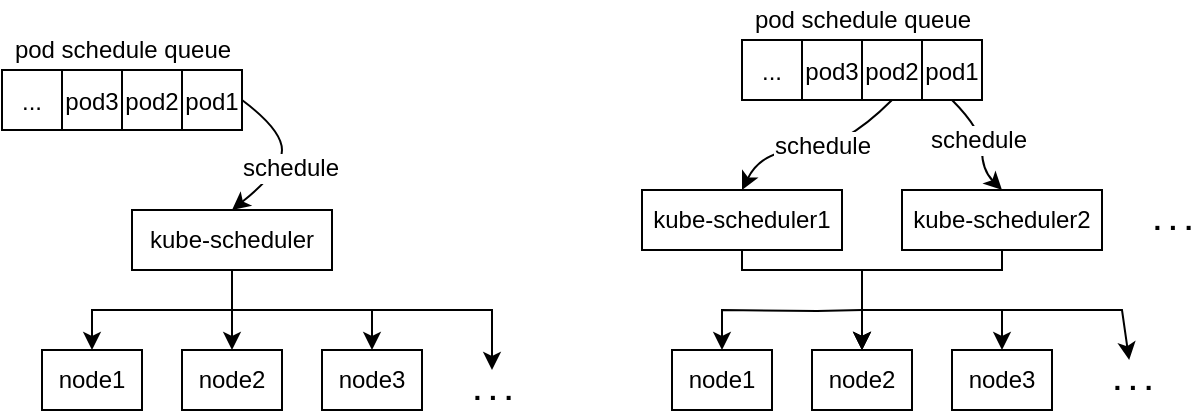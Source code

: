 <mxfile version="17.4.6" type="github">
  <diagram id="fLfctS0Doj3L_qTz2Ks7" name="Page-1">
    <mxGraphModel dx="920" dy="558" grid="1" gridSize="10" guides="1" tooltips="1" connect="1" arrows="1" fold="1" page="1" pageScale="1" pageWidth="850" pageHeight="1100" math="0" shadow="0">
      <root>
        <mxCell id="0" />
        <mxCell id="1" parent="0" />
        <mxCell id="vcUPHgAugXP2XcLCQMwa-22" style="edgeStyle=orthogonalEdgeStyle;rounded=0;orthogonalLoop=1;jettySize=auto;html=1;fontSize=12;" edge="1" parent="1" source="vcUPHgAugXP2XcLCQMwa-1" target="vcUPHgAugXP2XcLCQMwa-3">
          <mxGeometry relative="1" as="geometry" />
        </mxCell>
        <mxCell id="vcUPHgAugXP2XcLCQMwa-23" style="edgeStyle=orthogonalEdgeStyle;rounded=0;orthogonalLoop=1;jettySize=auto;html=1;fontSize=12;" edge="1" parent="1" source="vcUPHgAugXP2XcLCQMwa-1" target="vcUPHgAugXP2XcLCQMwa-4">
          <mxGeometry relative="1" as="geometry" />
        </mxCell>
        <mxCell id="vcUPHgAugXP2XcLCQMwa-24" style="edgeStyle=orthogonalEdgeStyle;rounded=0;orthogonalLoop=1;jettySize=auto;html=1;fontSize=12;" edge="1" parent="1" source="vcUPHgAugXP2XcLCQMwa-1" target="vcUPHgAugXP2XcLCQMwa-5">
          <mxGeometry relative="1" as="geometry" />
        </mxCell>
        <mxCell id="vcUPHgAugXP2XcLCQMwa-25" style="edgeStyle=orthogonalEdgeStyle;rounded=0;orthogonalLoop=1;jettySize=auto;html=1;fontSize=12;" edge="1" parent="1" source="vcUPHgAugXP2XcLCQMwa-1" target="vcUPHgAugXP2XcLCQMwa-6">
          <mxGeometry relative="1" as="geometry">
            <Array as="points">
              <mxPoint x="125" y="250" />
              <mxPoint x="255" y="250" />
            </Array>
          </mxGeometry>
        </mxCell>
        <mxCell id="vcUPHgAugXP2XcLCQMwa-1" value="kube-scheduler" style="rounded=0;whiteSpace=wrap;html=1;" vertex="1" parent="1">
          <mxGeometry x="75" y="200" width="100" height="30" as="geometry" />
        </mxCell>
        <mxCell id="vcUPHgAugXP2XcLCQMwa-3" value="node1" style="rounded=0;whiteSpace=wrap;html=1;" vertex="1" parent="1">
          <mxGeometry x="30" y="270" width="50" height="30" as="geometry" />
        </mxCell>
        <mxCell id="vcUPHgAugXP2XcLCQMwa-4" value="node2" style="rounded=0;whiteSpace=wrap;html=1;" vertex="1" parent="1">
          <mxGeometry x="100" y="270" width="50" height="30" as="geometry" />
        </mxCell>
        <mxCell id="vcUPHgAugXP2XcLCQMwa-5" value="node3" style="rounded=0;whiteSpace=wrap;html=1;" vertex="1" parent="1">
          <mxGeometry x="170" y="270" width="50" height="30" as="geometry" />
        </mxCell>
        <mxCell id="vcUPHgAugXP2XcLCQMwa-6" value="&lt;b&gt;&lt;font style=&quot;font-size: 14px&quot;&gt;. . .&lt;/font&gt;&lt;/b&gt;" style="text;html=1;align=center;verticalAlign=middle;resizable=0;points=[];autosize=1;strokeColor=none;fillColor=none;" vertex="1" parent="1">
          <mxGeometry x="240" y="280" width="30" height="20" as="geometry" />
        </mxCell>
        <mxCell id="vcUPHgAugXP2XcLCQMwa-7" value="&lt;font style=&quot;font-size: 12px&quot;&gt;pod3&lt;/font&gt;" style="rounded=0;whiteSpace=wrap;html=1;fontSize=14;" vertex="1" parent="1">
          <mxGeometry x="40" y="130" width="30" height="30" as="geometry" />
        </mxCell>
        <mxCell id="vcUPHgAugXP2XcLCQMwa-9" value="&lt;font style=&quot;font-size: 12px&quot;&gt;pod2&lt;/font&gt;" style="rounded=0;whiteSpace=wrap;html=1;fontSize=14;" vertex="1" parent="1">
          <mxGeometry x="70" y="130" width="30" height="30" as="geometry" />
        </mxCell>
        <mxCell id="vcUPHgAugXP2XcLCQMwa-10" value="&lt;font style=&quot;font-size: 12px&quot;&gt;pod1&lt;/font&gt;" style="rounded=0;whiteSpace=wrap;html=1;fontSize=14;" vertex="1" parent="1">
          <mxGeometry x="100" y="130" width="30" height="30" as="geometry" />
        </mxCell>
        <mxCell id="vcUPHgAugXP2XcLCQMwa-11" value="&lt;span style=&quot;font-size: 12px&quot;&gt;...&lt;/span&gt;" style="rounded=0;whiteSpace=wrap;html=1;fontSize=14;" vertex="1" parent="1">
          <mxGeometry x="10" y="130" width="30" height="30" as="geometry" />
        </mxCell>
        <mxCell id="vcUPHgAugXP2XcLCQMwa-12" value="pod schedule queue" style="text;html=1;align=center;verticalAlign=middle;resizable=0;points=[];autosize=1;strokeColor=none;fillColor=none;fontSize=12;" vertex="1" parent="1">
          <mxGeometry x="10" y="110" width="120" height="20" as="geometry" />
        </mxCell>
        <mxCell id="vcUPHgAugXP2XcLCQMwa-13" value="" style="curved=1;endArrow=classic;html=1;rounded=0;fontSize=12;exitX=1;exitY=0.5;exitDx=0;exitDy=0;entryX=0.5;entryY=0;entryDx=0;entryDy=0;" edge="1" parent="1" source="vcUPHgAugXP2XcLCQMwa-10" target="vcUPHgAugXP2XcLCQMwa-1">
          <mxGeometry width="50" height="50" relative="1" as="geometry">
            <mxPoint x="180" y="230" as="sourcePoint" />
            <mxPoint x="230" y="180" as="targetPoint" />
            <Array as="points">
              <mxPoint x="150" y="160" />
              <mxPoint x="150" y="180" />
            </Array>
          </mxGeometry>
        </mxCell>
        <mxCell id="vcUPHgAugXP2XcLCQMwa-14" value="schedule" style="edgeLabel;html=1;align=center;verticalAlign=middle;resizable=0;points=[];fontSize=12;" vertex="1" connectable="0" parent="vcUPHgAugXP2XcLCQMwa-13">
          <mxGeometry x="0.175" y="-1" relative="1" as="geometry">
            <mxPoint x="4" as="offset" />
          </mxGeometry>
        </mxCell>
        <mxCell id="vcUPHgAugXP2XcLCQMwa-26" value="&lt;font style=&quot;font-size: 12px&quot;&gt;pod3&lt;/font&gt;" style="rounded=0;whiteSpace=wrap;html=1;fontSize=14;" vertex="1" parent="1">
          <mxGeometry x="410" y="115" width="30" height="30" as="geometry" />
        </mxCell>
        <mxCell id="vcUPHgAugXP2XcLCQMwa-27" value="&lt;font style=&quot;font-size: 12px&quot;&gt;pod2&lt;/font&gt;" style="rounded=0;whiteSpace=wrap;html=1;fontSize=14;" vertex="1" parent="1">
          <mxGeometry x="440" y="115" width="30" height="30" as="geometry" />
        </mxCell>
        <mxCell id="vcUPHgAugXP2XcLCQMwa-28" value="&lt;font style=&quot;font-size: 12px&quot;&gt;pod1&lt;/font&gt;" style="rounded=0;whiteSpace=wrap;html=1;fontSize=14;" vertex="1" parent="1">
          <mxGeometry x="470" y="115" width="30" height="30" as="geometry" />
        </mxCell>
        <mxCell id="vcUPHgAugXP2XcLCQMwa-29" value="&lt;span style=&quot;font-size: 12px&quot;&gt;...&lt;/span&gt;" style="rounded=0;whiteSpace=wrap;html=1;fontSize=14;" vertex="1" parent="1">
          <mxGeometry x="380" y="115" width="30" height="30" as="geometry" />
        </mxCell>
        <mxCell id="vcUPHgAugXP2XcLCQMwa-30" value="pod schedule queue" style="text;html=1;align=center;verticalAlign=middle;resizable=0;points=[];autosize=1;strokeColor=none;fillColor=none;fontSize=12;" vertex="1" parent="1">
          <mxGeometry x="380" y="95" width="120" height="20" as="geometry" />
        </mxCell>
        <mxCell id="vcUPHgAugXP2XcLCQMwa-46" style="edgeStyle=orthogonalEdgeStyle;rounded=0;orthogonalLoop=1;jettySize=auto;html=1;fontSize=12;" edge="1" parent="1" target="vcUPHgAugXP2XcLCQMwa-42">
          <mxGeometry relative="1" as="geometry">
            <mxPoint x="440" y="250" as="sourcePoint" />
          </mxGeometry>
        </mxCell>
        <mxCell id="vcUPHgAugXP2XcLCQMwa-49" style="edgeStyle=orthogonalEdgeStyle;rounded=0;orthogonalLoop=1;jettySize=auto;html=1;fontSize=12;entryX=0.5;entryY=0;entryDx=0;entryDy=0;" edge="1" parent="1" source="vcUPHgAugXP2XcLCQMwa-31" target="vcUPHgAugXP2XcLCQMwa-43">
          <mxGeometry relative="1" as="geometry">
            <mxPoint x="440" y="250" as="targetPoint" />
            <Array as="points">
              <mxPoint x="380" y="230" />
              <mxPoint x="440" y="230" />
            </Array>
          </mxGeometry>
        </mxCell>
        <mxCell id="vcUPHgAugXP2XcLCQMwa-31" value="kube-scheduler1" style="rounded=0;whiteSpace=wrap;html=1;" vertex="1" parent="1">
          <mxGeometry x="330" y="190" width="100" height="30" as="geometry" />
        </mxCell>
        <mxCell id="vcUPHgAugXP2XcLCQMwa-50" style="edgeStyle=orthogonalEdgeStyle;rounded=0;orthogonalLoop=1;jettySize=auto;html=1;fontSize=12;" edge="1" parent="1" source="vcUPHgAugXP2XcLCQMwa-32">
          <mxGeometry relative="1" as="geometry">
            <mxPoint x="440" y="270" as="targetPoint" />
            <Array as="points">
              <mxPoint x="510" y="230" />
              <mxPoint x="440" y="230" />
            </Array>
          </mxGeometry>
        </mxCell>
        <mxCell id="vcUPHgAugXP2XcLCQMwa-32" value="kube-scheduler2" style="rounded=0;whiteSpace=wrap;html=1;" vertex="1" parent="1">
          <mxGeometry x="460" y="190" width="100" height="30" as="geometry" />
        </mxCell>
        <mxCell id="vcUPHgAugXP2XcLCQMwa-33" value="&lt;b&gt;&lt;font style=&quot;font-size: 14px&quot;&gt;. . .&lt;/font&gt;&lt;/b&gt;" style="text;html=1;align=center;verticalAlign=middle;resizable=0;points=[];autosize=1;strokeColor=none;fillColor=none;" vertex="1" parent="1">
          <mxGeometry x="580" y="195" width="30" height="20" as="geometry" />
        </mxCell>
        <mxCell id="vcUPHgAugXP2XcLCQMwa-35" value="" style="curved=1;endArrow=classic;html=1;rounded=0;fontSize=12;entryX=0.5;entryY=0;entryDx=0;entryDy=0;exitX=0.5;exitY=1;exitDx=0;exitDy=0;" edge="1" parent="1" source="vcUPHgAugXP2XcLCQMwa-27" target="vcUPHgAugXP2XcLCQMwa-31">
          <mxGeometry width="50" height="50" relative="1" as="geometry">
            <mxPoint x="400" y="250" as="sourcePoint" />
            <mxPoint x="450" y="200" as="targetPoint" />
            <Array as="points">
              <mxPoint x="430" y="170" />
              <mxPoint x="390" y="170" />
            </Array>
          </mxGeometry>
        </mxCell>
        <mxCell id="vcUPHgAugXP2XcLCQMwa-40" value="schedule" style="edgeLabel;html=1;align=center;verticalAlign=middle;resizable=0;points=[];fontSize=12;" vertex="1" connectable="0" parent="vcUPHgAugXP2XcLCQMwa-35">
          <mxGeometry x="-0.078" y="-2" relative="1" as="geometry">
            <mxPoint x="-1" as="offset" />
          </mxGeometry>
        </mxCell>
        <mxCell id="vcUPHgAugXP2XcLCQMwa-36" value="" style="curved=1;endArrow=classic;html=1;rounded=0;fontSize=12;exitX=0.5;exitY=1;exitDx=0;exitDy=0;entryX=0.5;entryY=0;entryDx=0;entryDy=0;" edge="1" parent="1" source="vcUPHgAugXP2XcLCQMwa-28" target="vcUPHgAugXP2XcLCQMwa-32">
          <mxGeometry width="50" height="50" relative="1" as="geometry">
            <mxPoint x="400" y="250" as="sourcePoint" />
            <mxPoint x="450" y="200" as="targetPoint" />
            <Array as="points">
              <mxPoint x="500" y="160" />
              <mxPoint x="500" y="180" />
            </Array>
          </mxGeometry>
        </mxCell>
        <mxCell id="vcUPHgAugXP2XcLCQMwa-41" value="schedule" style="edgeLabel;html=1;align=center;verticalAlign=middle;resizable=0;points=[];fontSize=12;" vertex="1" connectable="0" parent="vcUPHgAugXP2XcLCQMwa-36">
          <mxGeometry x="-0.073" y="-2" relative="1" as="geometry">
            <mxPoint as="offset" />
          </mxGeometry>
        </mxCell>
        <mxCell id="vcUPHgAugXP2XcLCQMwa-42" value="node1" style="rounded=0;whiteSpace=wrap;html=1;" vertex="1" parent="1">
          <mxGeometry x="345" y="270" width="50" height="30" as="geometry" />
        </mxCell>
        <mxCell id="vcUPHgAugXP2XcLCQMwa-43" value="node2" style="rounded=0;whiteSpace=wrap;html=1;" vertex="1" parent="1">
          <mxGeometry x="415" y="270" width="50" height="30" as="geometry" />
        </mxCell>
        <mxCell id="vcUPHgAugXP2XcLCQMwa-44" value="node3" style="rounded=0;whiteSpace=wrap;html=1;" vertex="1" parent="1">
          <mxGeometry x="485" y="270" width="50" height="30" as="geometry" />
        </mxCell>
        <mxCell id="vcUPHgAugXP2XcLCQMwa-45" value="&lt;b&gt;&lt;font style=&quot;font-size: 14px&quot;&gt;. . .&lt;/font&gt;&lt;/b&gt;" style="text;html=1;align=center;verticalAlign=middle;resizable=0;points=[];autosize=1;strokeColor=none;fillColor=none;" vertex="1" parent="1">
          <mxGeometry x="560" y="275" width="30" height="20" as="geometry" />
        </mxCell>
        <mxCell id="vcUPHgAugXP2XcLCQMwa-47" value="" style="endArrow=classic;html=1;rounded=0;fontSize=12;" edge="1" parent="1" target="vcUPHgAugXP2XcLCQMwa-43">
          <mxGeometry width="50" height="50" relative="1" as="geometry">
            <mxPoint x="440" y="250" as="sourcePoint" />
            <mxPoint x="380" y="140" as="targetPoint" />
          </mxGeometry>
        </mxCell>
        <mxCell id="vcUPHgAugXP2XcLCQMwa-48" value="" style="endArrow=classic;html=1;rounded=0;fontSize=12;entryX=0.5;entryY=0;entryDx=0;entryDy=0;" edge="1" parent="1" target="vcUPHgAugXP2XcLCQMwa-44">
          <mxGeometry width="50" height="50" relative="1" as="geometry">
            <mxPoint x="440" y="250" as="sourcePoint" />
            <mxPoint x="430" y="200" as="targetPoint" />
            <Array as="points">
              <mxPoint x="510" y="250" />
            </Array>
          </mxGeometry>
        </mxCell>
        <mxCell id="vcUPHgAugXP2XcLCQMwa-51" value="" style="endArrow=classic;html=1;rounded=0;fontSize=12;" edge="1" parent="1" target="vcUPHgAugXP2XcLCQMwa-45">
          <mxGeometry width="50" height="50" relative="1" as="geometry">
            <mxPoint x="510" y="250" as="sourcePoint" />
            <mxPoint x="320" y="180" as="targetPoint" />
            <Array as="points">
              <mxPoint x="570" y="250" />
            </Array>
          </mxGeometry>
        </mxCell>
      </root>
    </mxGraphModel>
  </diagram>
</mxfile>
